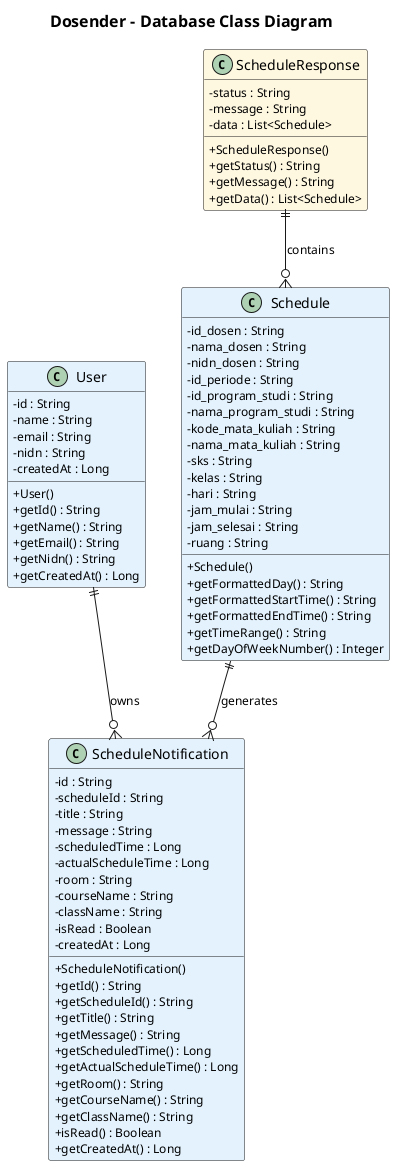 @startuml DosenNotif_Database_ActuallyUsed

!define ENTITY_COLOR #E3F2FD
!define DTO_COLOR #FFF8E1

title **Dosender - Database Class Diagram**

skinparam classAttributeIconSize 0
skinparam defaultFontSize 12
skinparam classFontSize 14
skinparam titleFontSize 16
skinparam packageFontSize 14

class User ENTITY_COLOR {
  - id : String
  - name : String
  - email : String
  - nidn : String
  - createdAt : Long
  ____
  + User()
  + getId() : String
  + getName() : String
  + getEmail() : String
  + getNidn() : String
  + getCreatedAt() : Long
}

class Schedule ENTITY_COLOR {
  - id_dosen : String
  - nama_dosen : String
  - nidn_dosen : String
  - id_periode : String
  - id_program_studi : String
  - nama_program_studi : String
  - kode_mata_kuliah : String
  - nama_mata_kuliah : String
  - sks : String
  - kelas : String
  - hari : String
  - jam_mulai : String
  - jam_selesai : String
  - ruang : String
  ____
  + Schedule()
  + getFormattedDay() : String
  + getFormattedStartTime() : String
  + getFormattedEndTime() : String
  + getTimeRange() : String
  + getDayOfWeekNumber() : Integer
}

class ScheduleNotification ENTITY_COLOR {
  - id : String
  - scheduleId : String
  - title : String
  - message : String
  - scheduledTime : Long
  - actualScheduleTime : Long
  - room : String
  - courseName : String
  - className : String
  - isRead : Boolean
  - createdAt : Long
  ____
  + ScheduleNotification()
  + getId() : String
  + getScheduleId() : String
  + getTitle() : String
  + getMessage() : String
  + getScheduledTime() : Long
  + getActualScheduleTime() : Long
  + getRoom() : String
  + getCourseName() : String
  + getClassName() : String
  + isRead() : Boolean
  + getCreatedAt() : Long
}

class ScheduleResponse DTO_COLOR {
  - status : String
  - message : String
  - data : List<Schedule>
  ____
  + ScheduleResponse()
  + getStatus() : String
  + getMessage() : String
  + getData() : List<Schedule>
}

User ||--o{ ScheduleNotification : owns
Schedule ||--o{ ScheduleNotification : generates
ScheduleResponse ||--o{ Schedule : contains

@enduml
